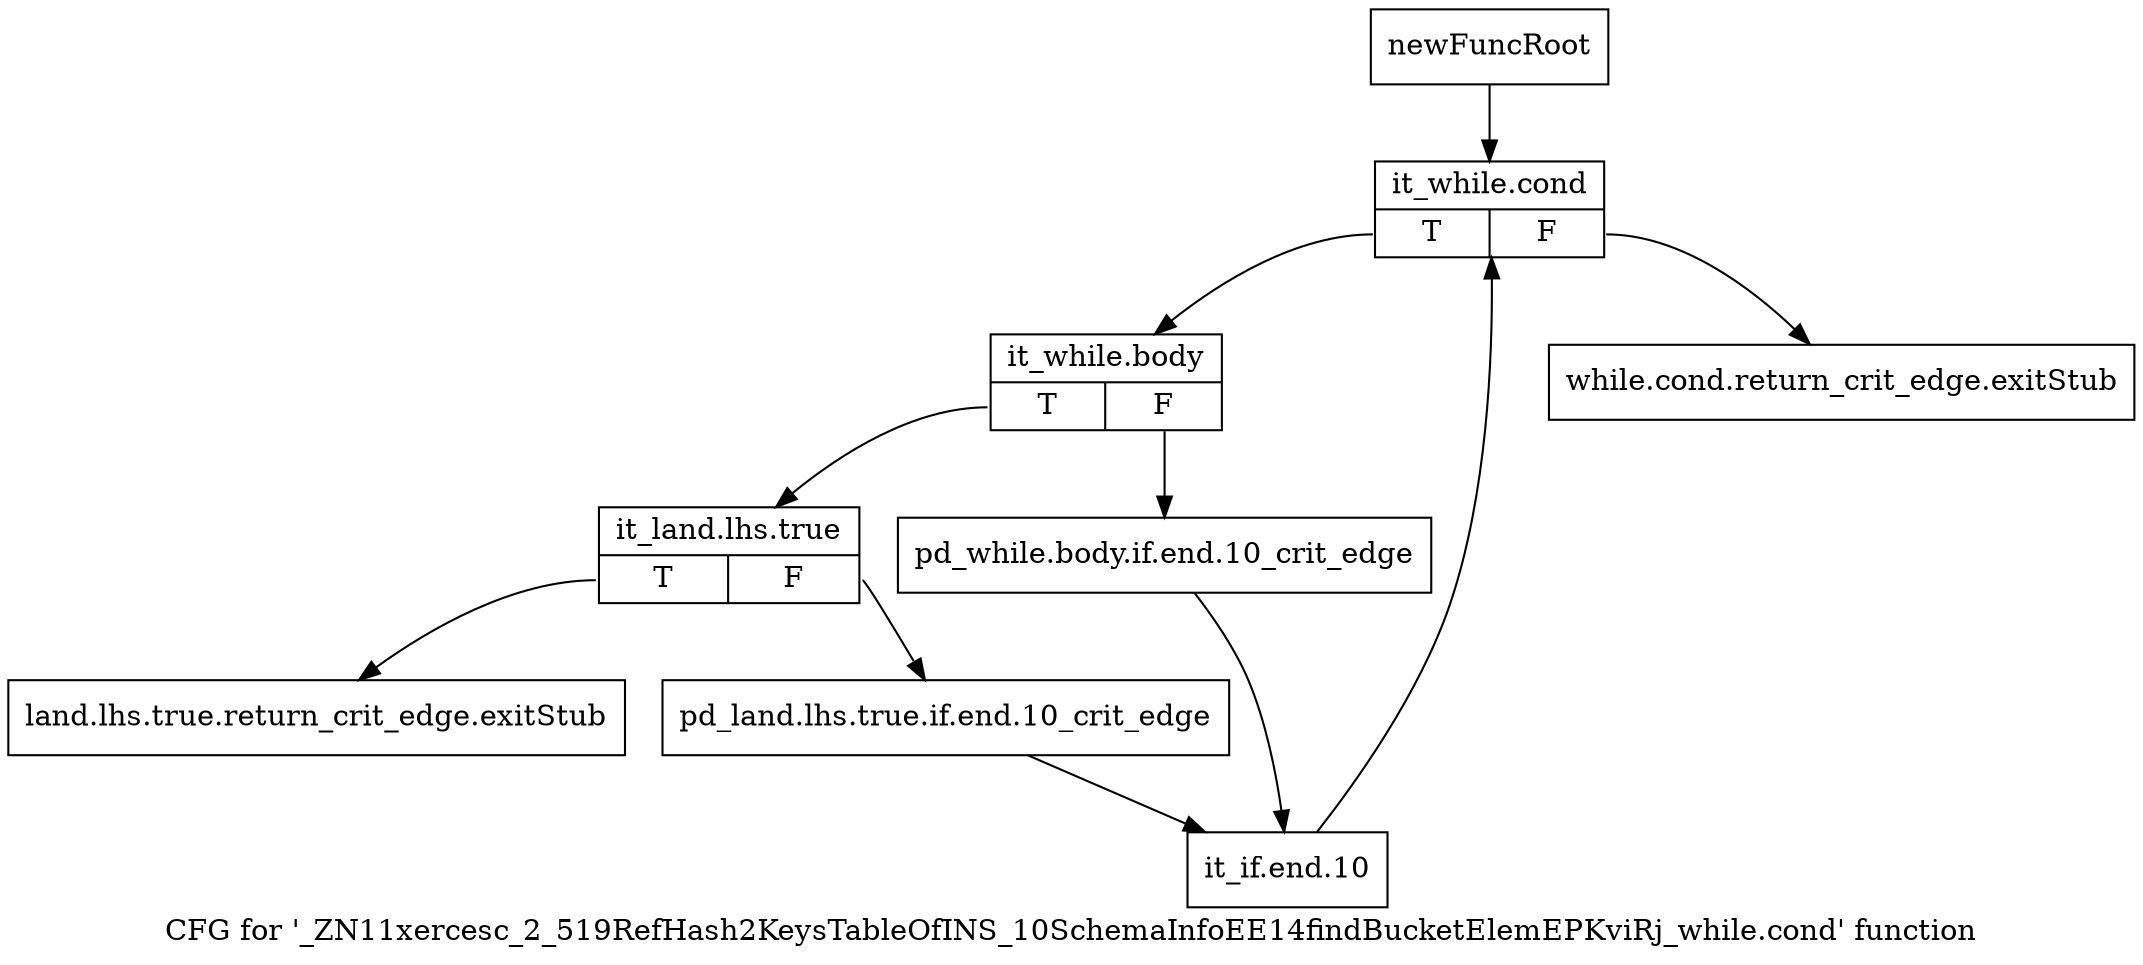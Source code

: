 digraph "CFG for '_ZN11xercesc_2_519RefHash2KeysTableOfINS_10SchemaInfoEE14findBucketElemEPKviRj_while.cond' function" {
	label="CFG for '_ZN11xercesc_2_519RefHash2KeysTableOfINS_10SchemaInfoEE14findBucketElemEPKviRj_while.cond' function";

	Node0x9aa50b0 [shape=record,label="{newFuncRoot}"];
	Node0x9aa50b0 -> Node0x9aa51a0;
	Node0x9aa5100 [shape=record,label="{while.cond.return_crit_edge.exitStub}"];
	Node0x9aa5150 [shape=record,label="{land.lhs.true.return_crit_edge.exitStub}"];
	Node0x9aa51a0 [shape=record,label="{it_while.cond|{<s0>T|<s1>F}}"];
	Node0x9aa51a0:s0 -> Node0x9aa51f0;
	Node0x9aa51a0:s1 -> Node0x9aa5100;
	Node0x9aa51f0 [shape=record,label="{it_while.body|{<s0>T|<s1>F}}"];
	Node0x9aa51f0:s0 -> Node0x9aa5290;
	Node0x9aa51f0:s1 -> Node0x9aa5240;
	Node0x9aa5240 [shape=record,label="{pd_while.body.if.end.10_crit_edge}"];
	Node0x9aa5240 -> Node0x9aa5330;
	Node0x9aa5290 [shape=record,label="{it_land.lhs.true|{<s0>T|<s1>F}}"];
	Node0x9aa5290:s0 -> Node0x9aa5150;
	Node0x9aa5290:s1 -> Node0x9aa52e0;
	Node0x9aa52e0 [shape=record,label="{pd_land.lhs.true.if.end.10_crit_edge}"];
	Node0x9aa52e0 -> Node0x9aa5330;
	Node0x9aa5330 [shape=record,label="{it_if.end.10}"];
	Node0x9aa5330 -> Node0x9aa51a0;
}
